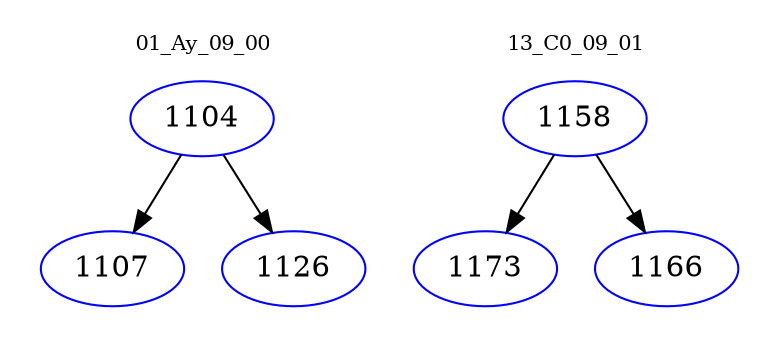 digraph{
subgraph cluster_0 {
color = white
label = "01_Ay_09_00";
fontsize=10;
T0_1104 [label="1104", color="blue"]
T0_1104 -> T0_1107 [color="black"]
T0_1107 [label="1107", color="blue"]
T0_1104 -> T0_1126 [color="black"]
T0_1126 [label="1126", color="blue"]
}
subgraph cluster_1 {
color = white
label = "13_C0_09_01";
fontsize=10;
T1_1158 [label="1158", color="blue"]
T1_1158 -> T1_1173 [color="black"]
T1_1173 [label="1173", color="blue"]
T1_1158 -> T1_1166 [color="black"]
T1_1166 [label="1166", color="blue"]
}
}
